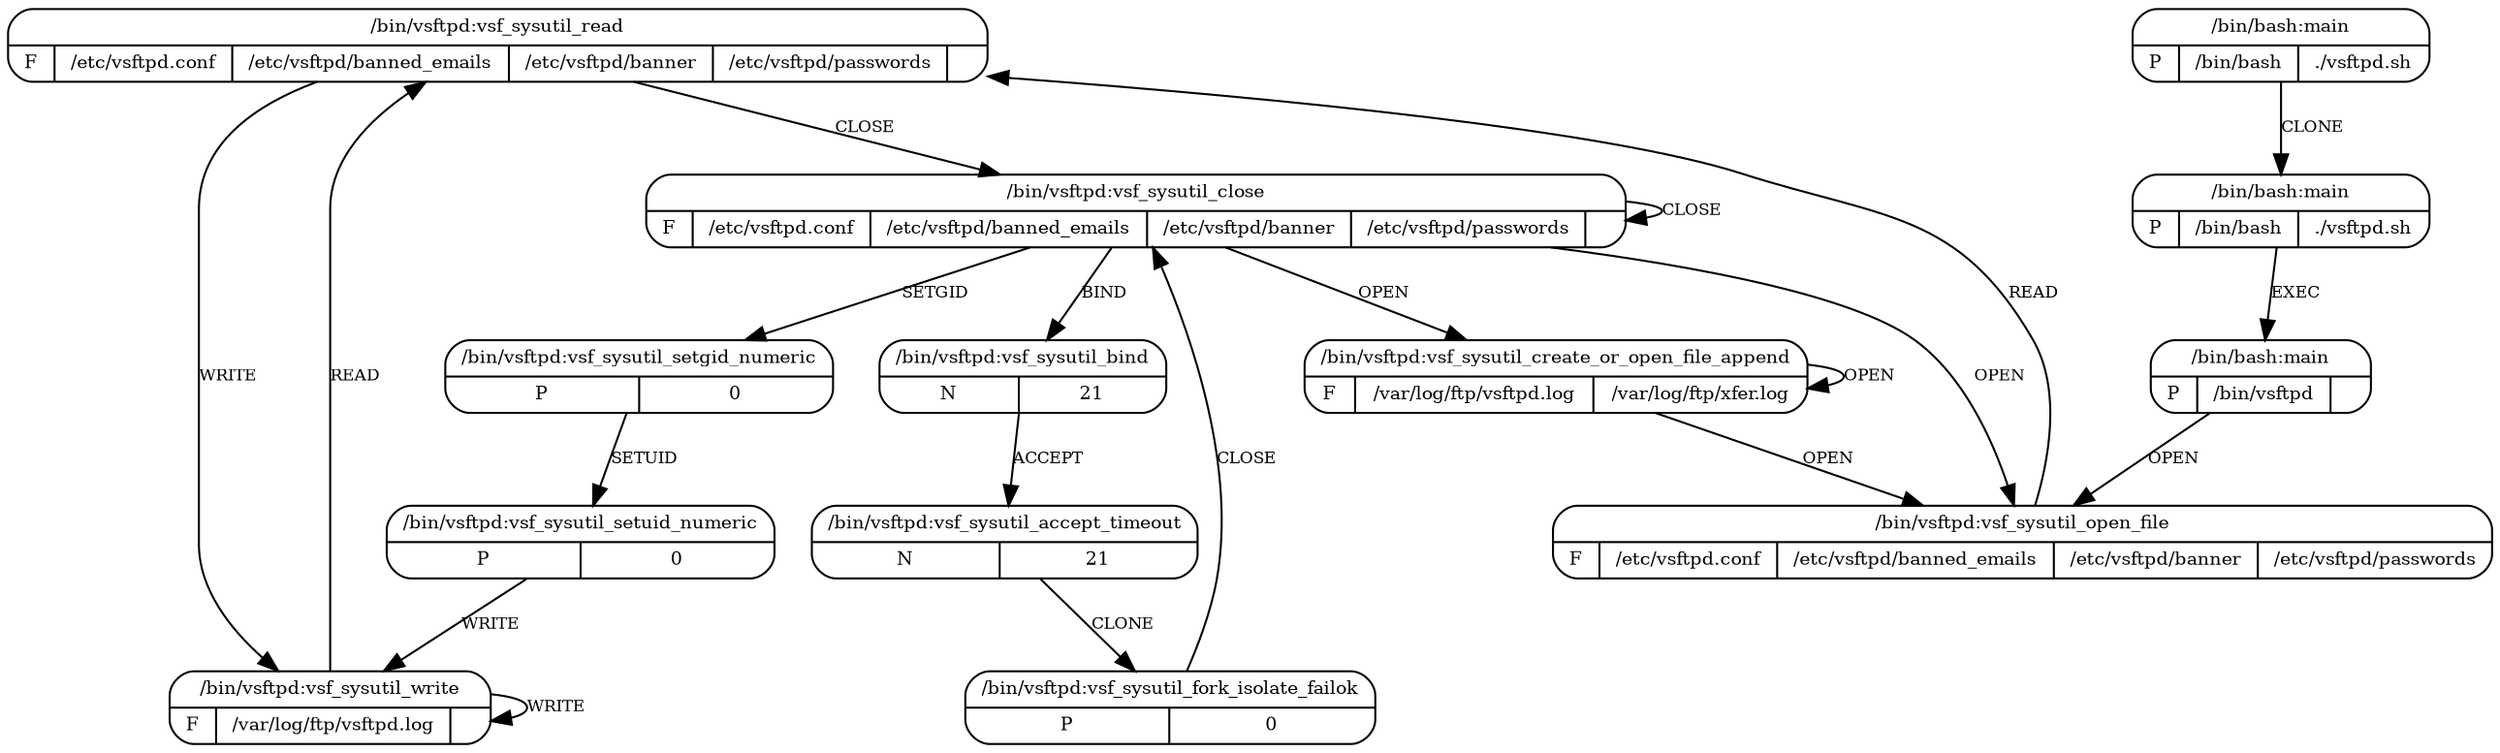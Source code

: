 digraph G {
  3 [shape=Mrecord,
     label="{{/bin/vsftpd:vsf_sysutil_read}|{F|{/etc/vsftpd.conf}|{/etc/vsftpd/banned_emails}|{/etc/vsftpd/banner}|{/etc/vsftpd/passwords}|{}}}",
     fontsize=9, ];
  11 [shape=Mrecord,
      label="{{/bin/vsftpd:vsf_sysutil_create_or_open_file_append}|{F|{/var/log/ftp/vsftpd.log}|{/var/log/ftp/xfer.log}}}",
      fontsize=9, ];
  4 [shape=Mrecord,
     label="{{/bin/vsftpd:vsf_sysutil_close}|{F|{/etc/vsftpd.conf}|{/etc/vsftpd/banned_emails}|{/etc/vsftpd/banner}|{/etc/vsftpd/passwords}|{}}}",
     fontsize=9, ];
  8 [shape=Mrecord, label="{{/bin/vsftpd:vsf_sysutil_bind}|{N|{21}}}",
     fontsize=9, ];
  9 [shape=Mrecord, label="{{/bin/vsftpd:vsf_sysutil_accept_timeout}|{N|{21}}}",
     fontsize=9, ];
  6 [shape=Mrecord, label="{{/bin/vsftpd:vsf_sysutil_setuid_numeric}|{P|0}}",
     fontsize=9, ];
  5 [shape=Mrecord, label="{{/bin/vsftpd:vsf_sysutil_setgid_numeric}|{P|0}}",
     fontsize=9, ];
  7 [shape=Mrecord,
     label="{{/bin/vsftpd:vsf_sysutil_write}|{F|{/var/log/ftp/vsftpd.log}|{}}}",
     fontsize=9, ];
  10 [shape=Mrecord,
      label="{{/bin/vsftpd:vsf_sysutil_fork_isolate_failok}|{P|0}}",
      fontsize=9, ];
  12 [shape=Mrecord,
      label="{{/bin/vsftpd:vsf_sysutil_open_file}|{F|{/etc/vsftpd.conf}|{/etc/vsftpd/banned_emails}|{/etc/vsftpd/banner}|{/etc/vsftpd/passwords}}}",
      fontsize=9, ];
  0 [shape=Mrecord, label="{{/bin/bash:main}|{P|/bin/bash|./vsftpd.sh}}",
     fontsize=9, ];
  1 [shape=Mrecord, label="{{/bin/bash:main}|{P|/bin/bash|./vsftpd.sh}}",
     fontsize=9, ];
  2 [shape=Mrecord, label="{{/bin/bash:main}|{P|/bin/vsftpd|}}", fontsize=9, ];
  
  
  3 -> 4 [label="CLOSE", fontsize=8, ];
  3 -> 7 [label="WRITE", fontsize=8, ];
  11 -> 11 [label="OPEN", fontsize=8, ];
  11 -> 12 [label="OPEN", fontsize=8, ];
  4 -> 11 [label="OPEN", fontsize=8, ];
  4 -> 4 [label="CLOSE", fontsize=8, ];
  4 -> 8 [label="BIND", fontsize=8, ];
  4 -> 5 [label="SETGID", fontsize=8, ];
  4 -> 12 [label="OPEN", fontsize=8, ];
  8 -> 9 [label="ACCEPT", fontsize=8, ];
  9 -> 10 [label="CLONE", fontsize=8, ];
  6 -> 7 [label="WRITE", fontsize=8, ];
  5 -> 6 [label="SETUID", fontsize=8, ];
  7 -> 3 [label="READ", fontsize=8, ];
  7 -> 7 [label="WRITE", fontsize=8, ];
  10 -> 4 [label="CLOSE", fontsize=8, ];
  12 -> 3 [label="READ", fontsize=8, ];
  0 -> 1 [label="CLONE", fontsize=8, ];
  1 -> 2 [label="EXEC", fontsize=8, ];
  2 -> 12 [label="OPEN", fontsize=8, ];
  
  }